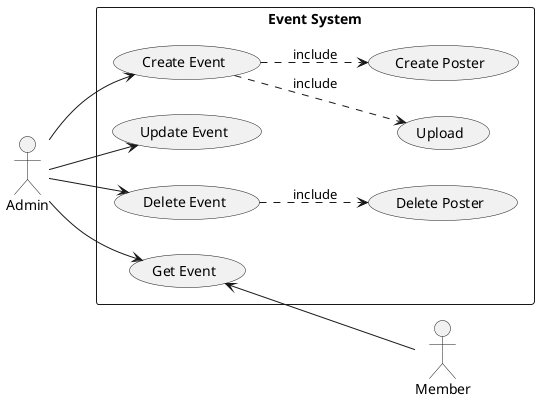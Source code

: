@startuml EventSubSystem

left to right direction

skinparam Monochrome true
skinparam Shadowing false
skinparam packageStyle rectangle

actor Admin
actor Member

rectangle "Event System" {
    Admin --> (Create Event)
    Admin --> (Update Event)
    Admin --> (Delete Event)
    Admin --> (Get Event)

    (Get Event) <-- Member

    (Create Event) ..> (Upload) : include
    (Create Event) ..> (Create Poster) : include
    
    (Delete Event) ..> (Delete Poster) : include
}

@enduml